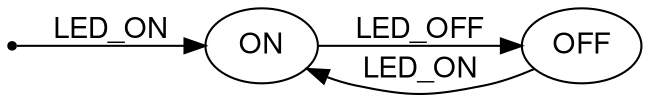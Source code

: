 digraph blinky_state_machine {
    fontname="Helvetica,Arial,sans-serif"
    node [fontname="Helvetica,Arial,sans-serif"]
    edge [fontname="Helvetica,Arial,sans-serif"]
    rankdir=LR;
    null [shape=point];
    node [shape = oval]; ON OFF;
    null -> ON [label = LED_ON]
    ON -> OFF [label = LED_OFF]
    OFF -> ON [label = LED_ON]
}
